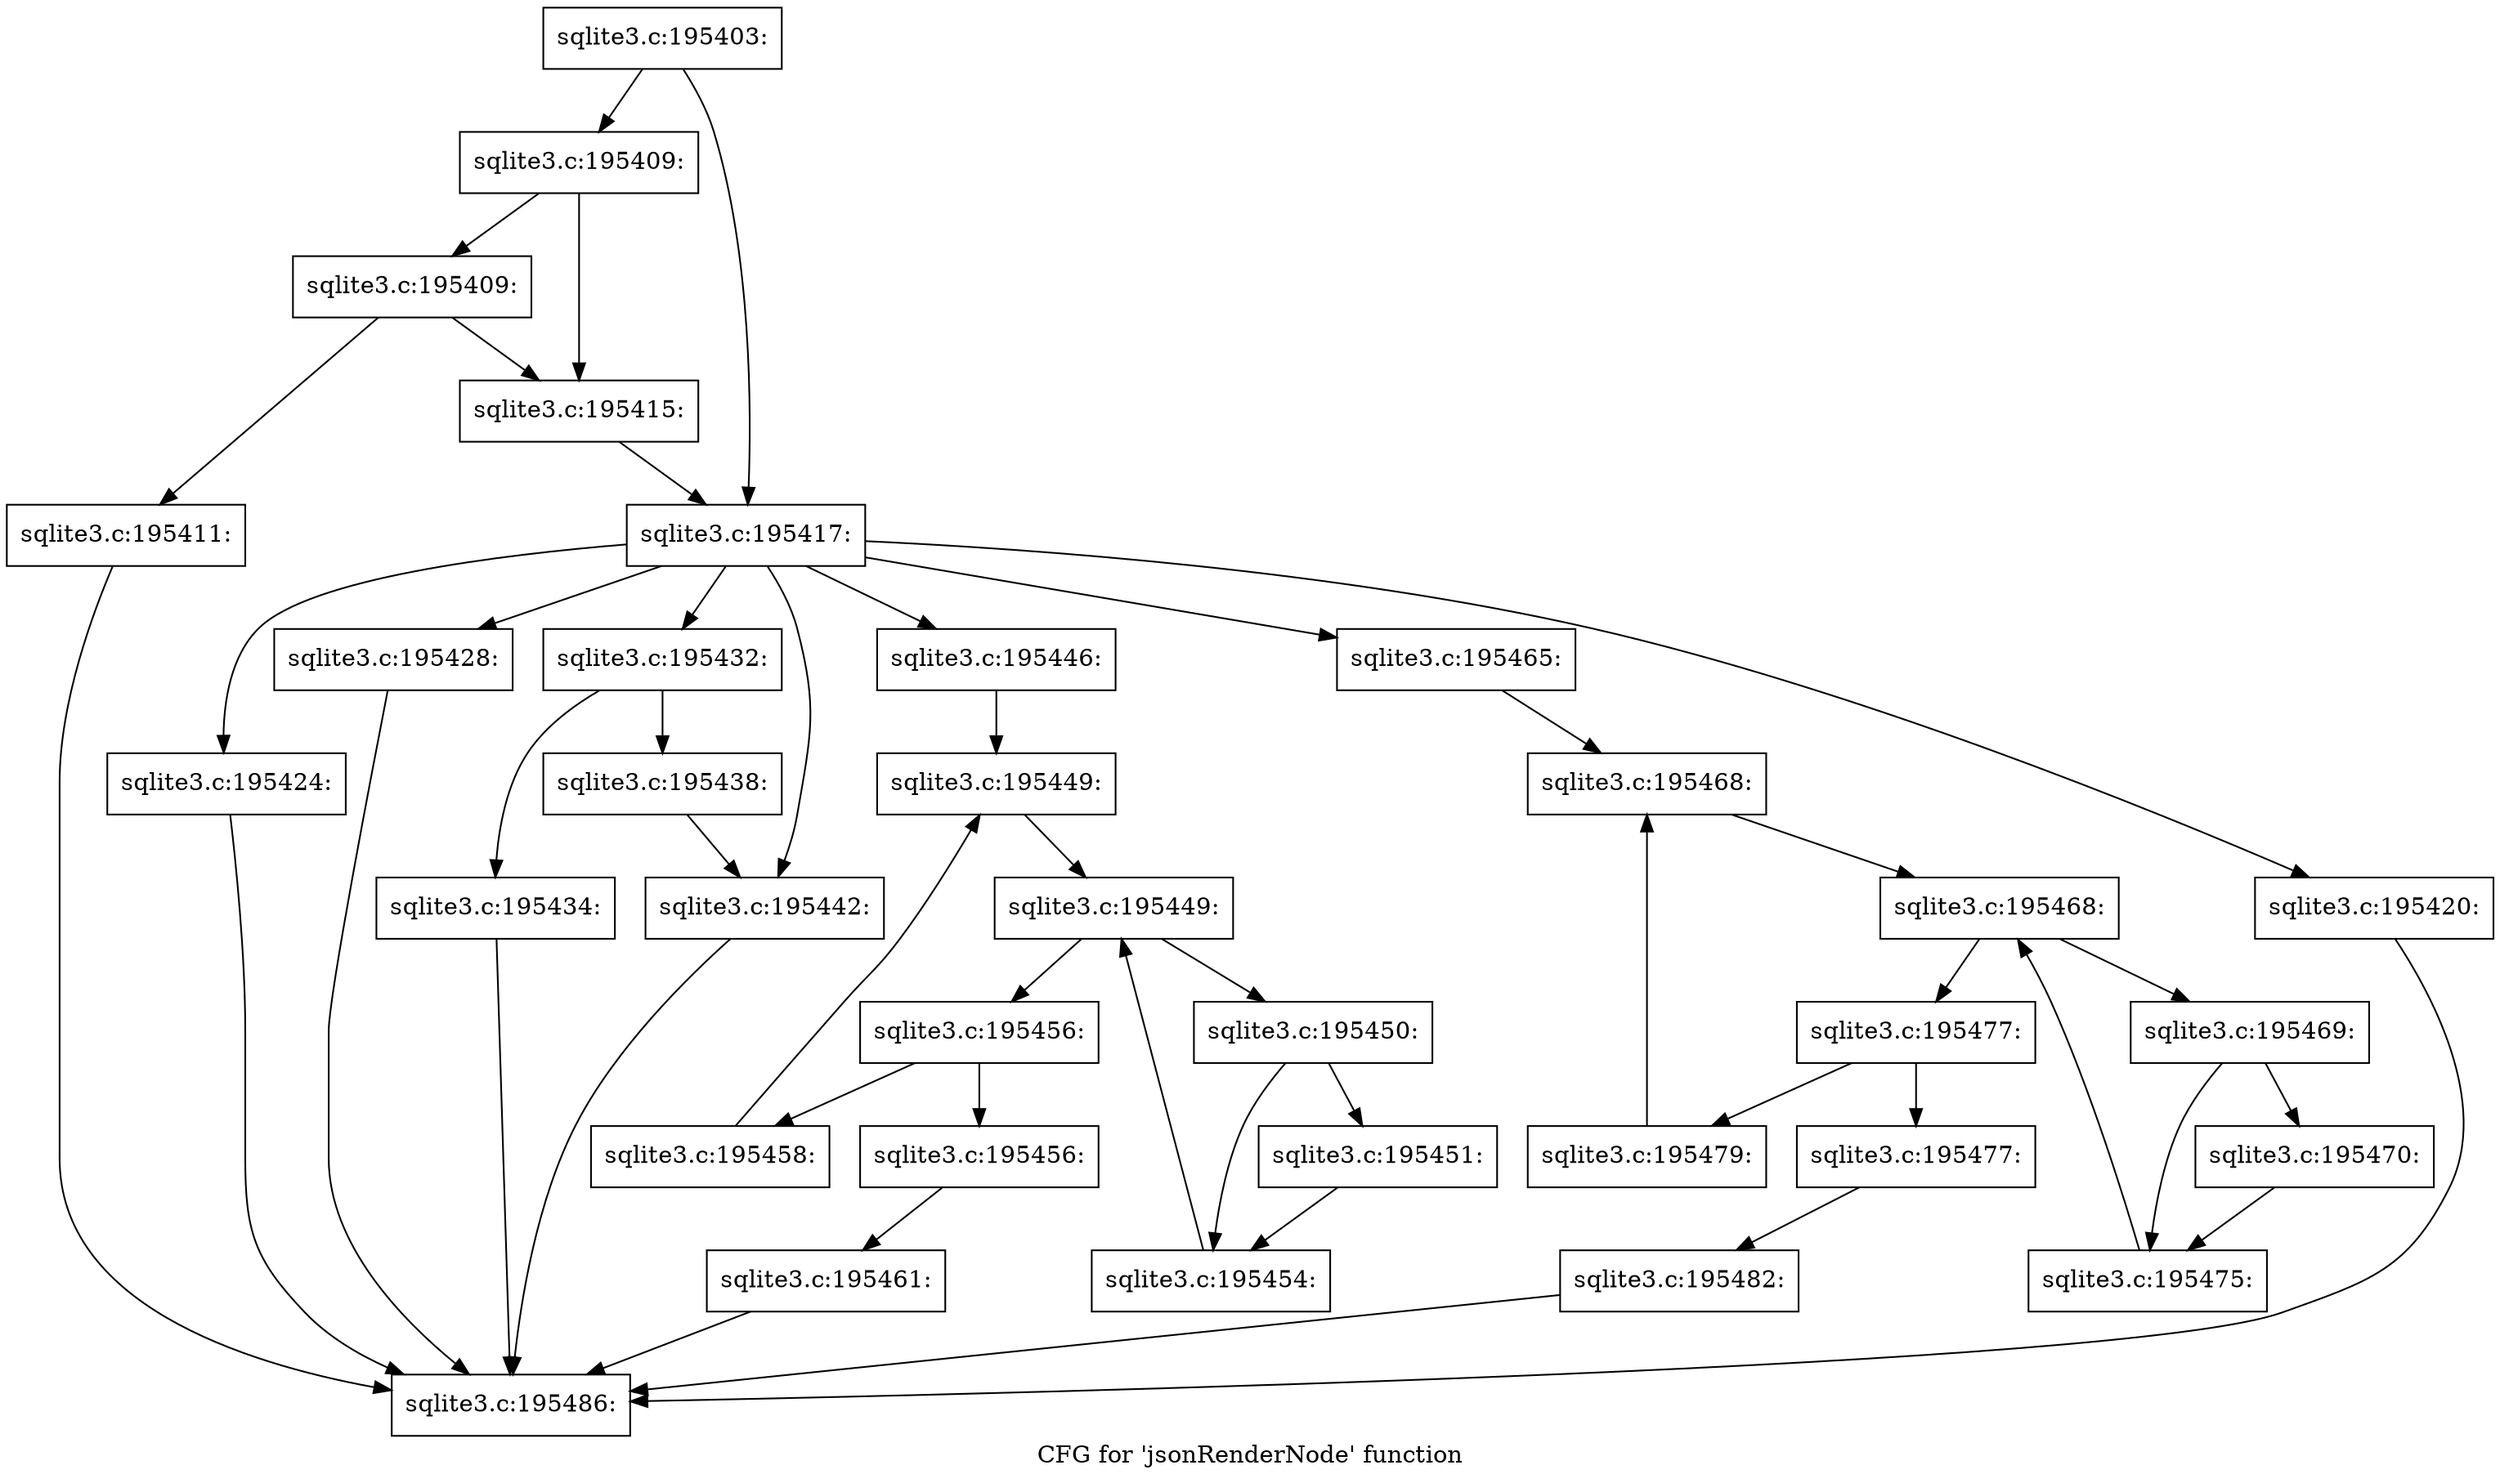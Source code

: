 digraph "CFG for 'jsonRenderNode' function" {
	label="CFG for 'jsonRenderNode' function";

	Node0x55c0fa842dc0 [shape=record,label="{sqlite3.c:195403:}"];
	Node0x55c0fa842dc0 -> Node0x55c0fa8447c0;
	Node0x55c0fa842dc0 -> Node0x55c0fa844810;
	Node0x55c0fa8447c0 [shape=record,label="{sqlite3.c:195409:}"];
	Node0x55c0fa8447c0 -> Node0x55c0fa844df0;
	Node0x55c0fa8447c0 -> Node0x55c0fa844da0;
	Node0x55c0fa844df0 [shape=record,label="{sqlite3.c:195409:}"];
	Node0x55c0fa844df0 -> Node0x55c0fa844d50;
	Node0x55c0fa844df0 -> Node0x55c0fa844da0;
	Node0x55c0fa844d50 [shape=record,label="{sqlite3.c:195411:}"];
	Node0x55c0fa844d50 -> Node0x55c0f6ddeca0;
	Node0x55c0fa844da0 [shape=record,label="{sqlite3.c:195415:}"];
	Node0x55c0fa844da0 -> Node0x55c0fa844810;
	Node0x55c0fa844810 [shape=record,label="{sqlite3.c:195417:}"];
	Node0x55c0fa844810 -> Node0x55c0fa845d70;
	Node0x55c0fa844810 -> Node0x55c0f6dde970;
	Node0x55c0fa844810 -> Node0x55c0fa846fa0;
	Node0x55c0fa844810 -> Node0x55c0fa8477d0;
	Node0x55c0fa844810 -> Node0x55c0f6ddec50;
	Node0x55c0fa844810 -> Node0x55c0fa848d20;
	Node0x55c0fa844810 -> Node0x55c0fa84acc0;
	Node0x55c0fa845d70 [shape=record,label="{sqlite3.c:195420:}"];
	Node0x55c0fa845d70 -> Node0x55c0f6ddeca0;
	Node0x55c0f6dde970 [shape=record,label="{sqlite3.c:195424:}"];
	Node0x55c0f6dde970 -> Node0x55c0f6ddeca0;
	Node0x55c0fa846fa0 [shape=record,label="{sqlite3.c:195428:}"];
	Node0x55c0fa846fa0 -> Node0x55c0f6ddeca0;
	Node0x55c0fa8477d0 [shape=record,label="{sqlite3.c:195432:}"];
	Node0x55c0fa8477d0 -> Node0x55c0fa847930;
	Node0x55c0fa8477d0 -> Node0x55c0fa847980;
	Node0x55c0fa847930 [shape=record,label="{sqlite3.c:195434:}"];
	Node0x55c0fa847930 -> Node0x55c0f6ddeca0;
	Node0x55c0fa847980 [shape=record,label="{sqlite3.c:195438:}"];
	Node0x55c0fa847980 -> Node0x55c0f6ddec50;
	Node0x55c0f6ddec50 [shape=record,label="{sqlite3.c:195442:}"];
	Node0x55c0f6ddec50 -> Node0x55c0f6ddeca0;
	Node0x55c0fa848d20 [shape=record,label="{sqlite3.c:195446:}"];
	Node0x55c0fa848d20 -> Node0x55c0fa849850;
	Node0x55c0fa849850 [shape=record,label="{sqlite3.c:195449:}"];
	Node0x55c0fa849850 -> Node0x55c0fa849be0;
	Node0x55c0fa849be0 [shape=record,label="{sqlite3.c:195449:}"];
	Node0x55c0fa849be0 -> Node0x55c0fa849e30;
	Node0x55c0fa849be0 -> Node0x55c0fa849c60;
	Node0x55c0fa849e30 [shape=record,label="{sqlite3.c:195450:}"];
	Node0x55c0fa849e30 -> Node0x55c0fa84a040;
	Node0x55c0fa849e30 -> Node0x55c0fa84a090;
	Node0x55c0fa84a040 [shape=record,label="{sqlite3.c:195451:}"];
	Node0x55c0fa84a040 -> Node0x55c0fa84a090;
	Node0x55c0fa84a090 [shape=record,label="{sqlite3.c:195454:}"];
	Node0x55c0fa84a090 -> Node0x55c0fa849be0;
	Node0x55c0fa849c60 [shape=record,label="{sqlite3.c:195456:}"];
	Node0x55c0fa849c60 -> Node0x55c0f6ddea60;
	Node0x55c0fa849c60 -> Node0x55c0fa848230;
	Node0x55c0f6ddea60 [shape=record,label="{sqlite3.c:195456:}"];
	Node0x55c0f6ddea60 -> Node0x55c0f6ddea10;
	Node0x55c0fa848230 [shape=record,label="{sqlite3.c:195458:}"];
	Node0x55c0fa848230 -> Node0x55c0fa849850;
	Node0x55c0f6ddea10 [shape=record,label="{sqlite3.c:195461:}"];
	Node0x55c0f6ddea10 -> Node0x55c0f6ddeca0;
	Node0x55c0fa84acc0 [shape=record,label="{sqlite3.c:195465:}"];
	Node0x55c0fa84acc0 -> Node0x55c0fa84cd20;
	Node0x55c0fa84cd20 [shape=record,label="{sqlite3.c:195468:}"];
	Node0x55c0fa84cd20 -> Node0x55c0fa84cf90;
	Node0x55c0fa84cf90 [shape=record,label="{sqlite3.c:195468:}"];
	Node0x55c0fa84cf90 -> Node0x55c0fa84d510;
	Node0x55c0fa84cf90 -> Node0x55c0fa84d0f0;
	Node0x55c0fa84d510 [shape=record,label="{sqlite3.c:195469:}"];
	Node0x55c0fa84d510 -> Node0x55c0fa84d720;
	Node0x55c0fa84d510 -> Node0x55c0fa84d770;
	Node0x55c0fa84d720 [shape=record,label="{sqlite3.c:195470:}"];
	Node0x55c0fa84d720 -> Node0x55c0fa84d770;
	Node0x55c0fa84d770 [shape=record,label="{sqlite3.c:195475:}"];
	Node0x55c0fa84d770 -> Node0x55c0fa84cf90;
	Node0x55c0fa84d0f0 [shape=record,label="{sqlite3.c:195477:}"];
	Node0x55c0fa84d0f0 -> Node0x55c0fa84f6f0;
	Node0x55c0fa84d0f0 -> Node0x55c0fa84f740;
	Node0x55c0fa84f6f0 [shape=record,label="{sqlite3.c:195477:}"];
	Node0x55c0fa84f6f0 -> Node0x55c0fa84cc90;
	Node0x55c0fa84f740 [shape=record,label="{sqlite3.c:195479:}"];
	Node0x55c0fa84f740 -> Node0x55c0fa84cd20;
	Node0x55c0fa84cc90 [shape=record,label="{sqlite3.c:195482:}"];
	Node0x55c0fa84cc90 -> Node0x55c0f6ddeca0;
	Node0x55c0f6ddeca0 [shape=record,label="{sqlite3.c:195486:}"];
}
